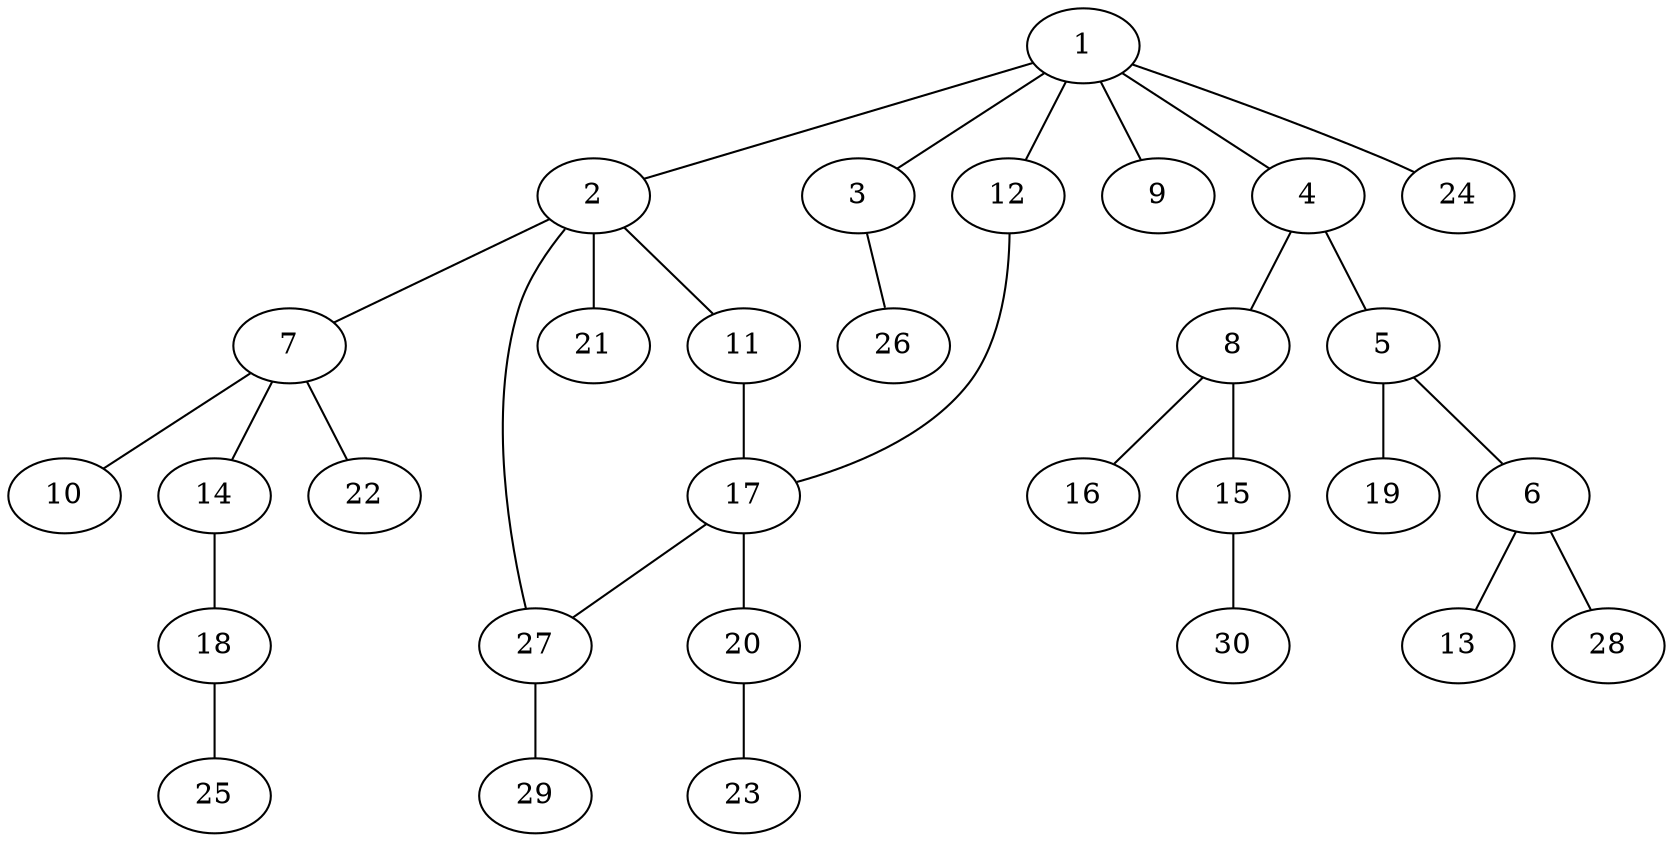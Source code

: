 graph graphname {1--2
1--3
1--4
1--9
1--12
1--24
2--7
2--11
2--21
2--27
3--26
4--5
4--8
5--6
5--19
6--13
6--28
7--10
7--14
7--22
8--15
8--16
11--17
12--17
14--18
15--30
17--20
17--27
18--25
20--23
27--29
}